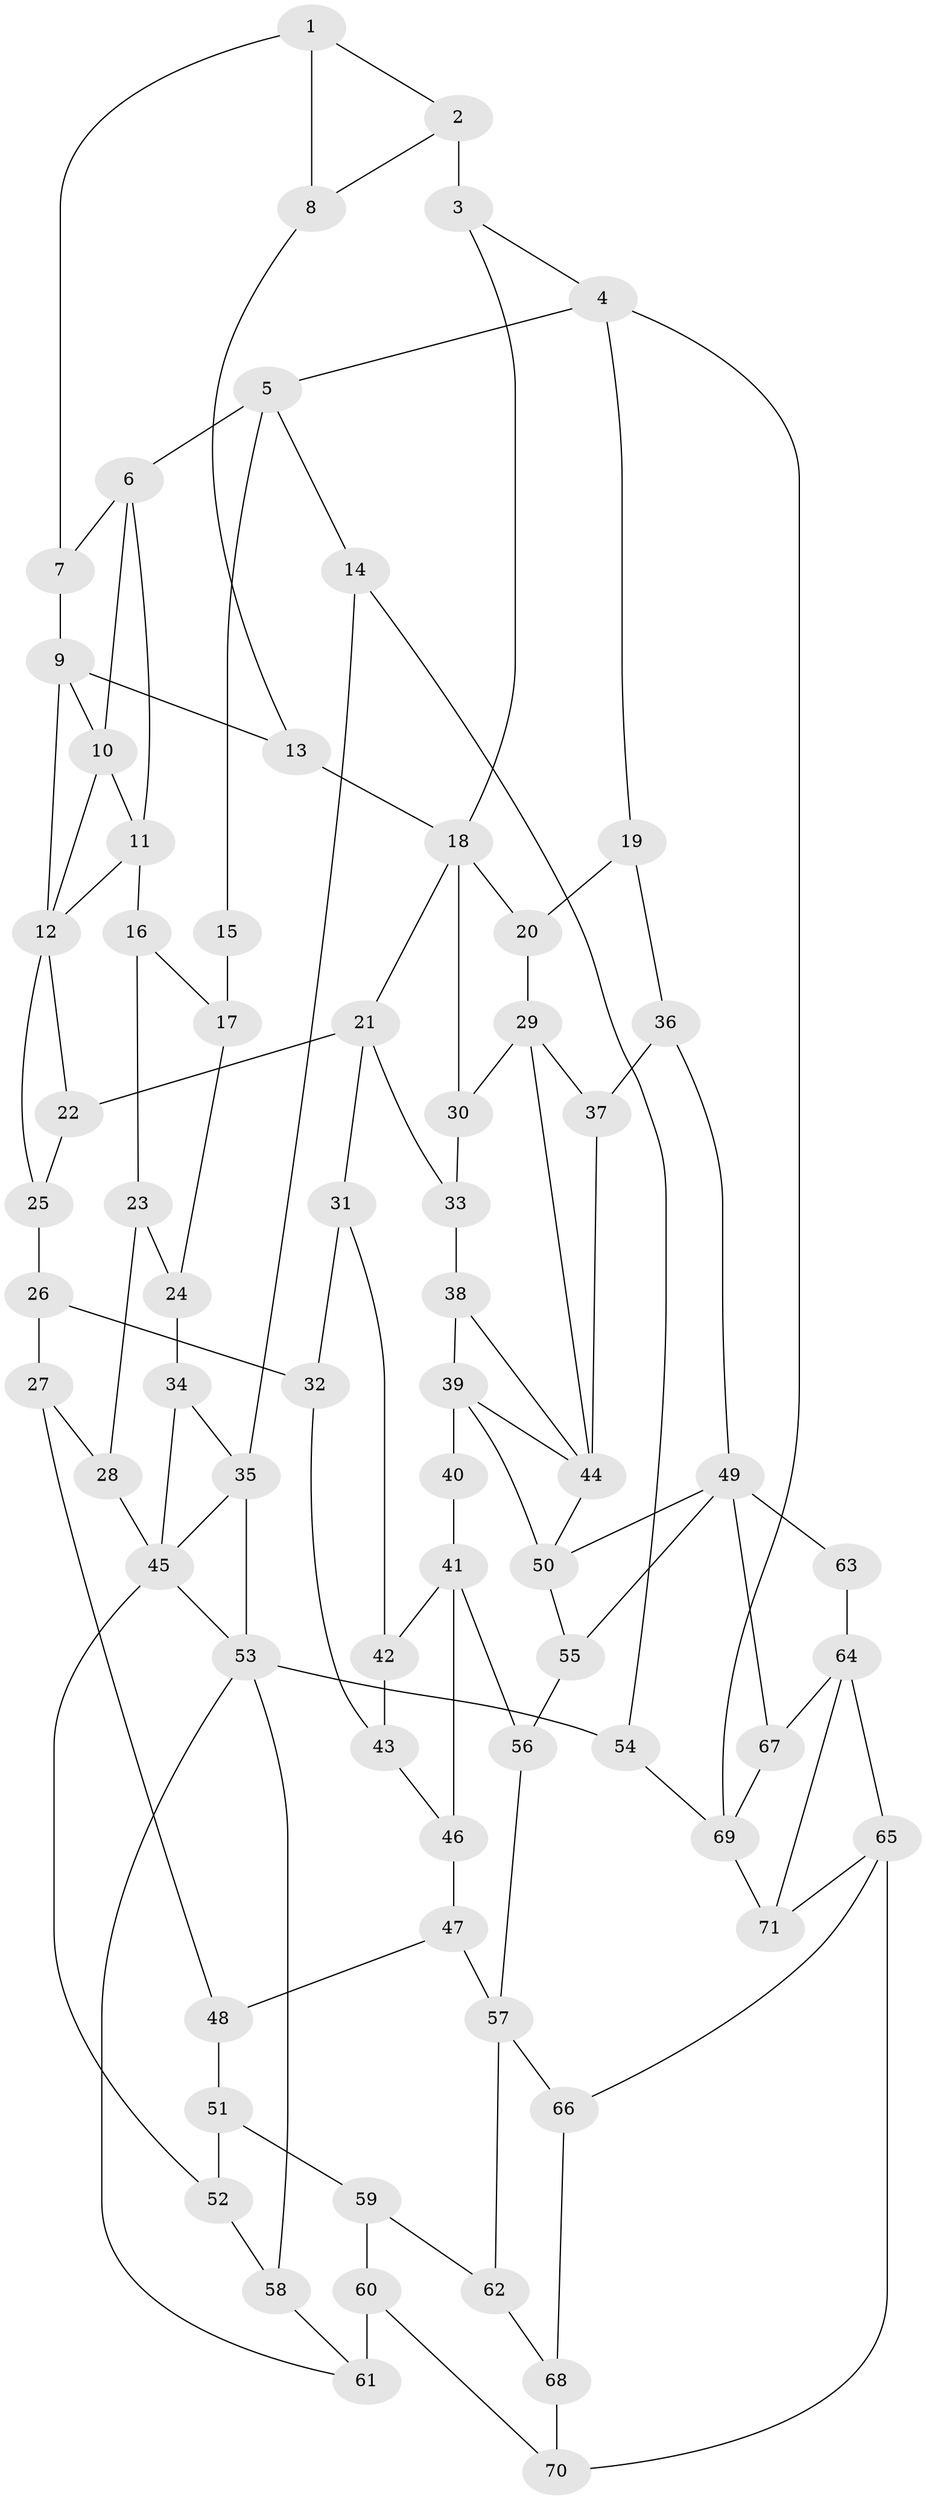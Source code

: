 // original degree distribution, {3: 0.014184397163120567, 4: 0.2553191489361702, 6: 0.23404255319148937, 5: 0.49645390070921985}
// Generated by graph-tools (version 1.1) at 2025/38/03/09/25 02:38:22]
// undirected, 71 vertices, 119 edges
graph export_dot {
graph [start="1"]
  node [color=gray90,style=filled];
  1;
  2;
  3;
  4;
  5;
  6;
  7;
  8;
  9;
  10;
  11;
  12;
  13;
  14;
  15;
  16;
  17;
  18;
  19;
  20;
  21;
  22;
  23;
  24;
  25;
  26;
  27;
  28;
  29;
  30;
  31;
  32;
  33;
  34;
  35;
  36;
  37;
  38;
  39;
  40;
  41;
  42;
  43;
  44;
  45;
  46;
  47;
  48;
  49;
  50;
  51;
  52;
  53;
  54;
  55;
  56;
  57;
  58;
  59;
  60;
  61;
  62;
  63;
  64;
  65;
  66;
  67;
  68;
  69;
  70;
  71;
  1 -- 2 [weight=1.0];
  1 -- 7 [weight=1.0];
  1 -- 8 [weight=1.0];
  2 -- 3 [weight=4.0];
  2 -- 8 [weight=1.0];
  3 -- 4 [weight=1.0];
  3 -- 18 [weight=1.0];
  4 -- 5 [weight=1.0];
  4 -- 19 [weight=1.0];
  4 -- 69 [weight=1.0];
  5 -- 6 [weight=2.0];
  5 -- 14 [weight=2.0];
  5 -- 15 [weight=2.0];
  6 -- 7 [weight=1.0];
  6 -- 10 [weight=1.0];
  6 -- 11 [weight=1.0];
  7 -- 9 [weight=1.0];
  8 -- 13 [weight=1.0];
  9 -- 10 [weight=1.0];
  9 -- 12 [weight=1.0];
  9 -- 13 [weight=1.0];
  10 -- 11 [weight=1.0];
  10 -- 12 [weight=1.0];
  11 -- 12 [weight=1.0];
  11 -- 16 [weight=1.0];
  12 -- 22 [weight=1.0];
  12 -- 25 [weight=1.0];
  13 -- 18 [weight=1.0];
  14 -- 35 [weight=1.0];
  14 -- 54 [weight=1.0];
  15 -- 17 [weight=4.0];
  16 -- 17 [weight=1.0];
  16 -- 23 [weight=1.0];
  17 -- 24 [weight=1.0];
  18 -- 20 [weight=1.0];
  18 -- 21 [weight=1.0];
  18 -- 30 [weight=1.0];
  19 -- 20 [weight=1.0];
  19 -- 36 [weight=1.0];
  20 -- 29 [weight=1.0];
  21 -- 22 [weight=1.0];
  21 -- 31 [weight=2.0];
  21 -- 33 [weight=1.0];
  22 -- 25 [weight=1.0];
  23 -- 24 [weight=1.0];
  23 -- 28 [weight=1.0];
  24 -- 34 [weight=1.0];
  25 -- 26 [weight=1.0];
  26 -- 27 [weight=1.0];
  26 -- 32 [weight=1.0];
  27 -- 28 [weight=1.0];
  27 -- 48 [weight=1.0];
  28 -- 45 [weight=2.0];
  29 -- 30 [weight=2.0];
  29 -- 37 [weight=2.0];
  29 -- 44 [weight=1.0];
  30 -- 33 [weight=1.0];
  31 -- 32 [weight=1.0];
  31 -- 42 [weight=1.0];
  32 -- 43 [weight=1.0];
  33 -- 38 [weight=1.0];
  34 -- 35 [weight=1.0];
  34 -- 45 [weight=1.0];
  35 -- 45 [weight=1.0];
  35 -- 53 [weight=1.0];
  36 -- 37 [weight=1.0];
  36 -- 49 [weight=1.0];
  37 -- 44 [weight=1.0];
  38 -- 39 [weight=1.0];
  38 -- 44 [weight=1.0];
  39 -- 40 [weight=2.0];
  39 -- 44 [weight=1.0];
  39 -- 50 [weight=2.0];
  40 -- 41 [weight=2.0];
  41 -- 42 [weight=1.0];
  41 -- 46 [weight=1.0];
  41 -- 56 [weight=2.0];
  42 -- 43 [weight=1.0];
  43 -- 46 [weight=1.0];
  44 -- 50 [weight=1.0];
  45 -- 52 [weight=1.0];
  45 -- 53 [weight=1.0];
  46 -- 47 [weight=1.0];
  47 -- 48 [weight=1.0];
  47 -- 57 [weight=2.0];
  48 -- 51 [weight=1.0];
  49 -- 50 [weight=1.0];
  49 -- 55 [weight=1.0];
  49 -- 63 [weight=1.0];
  49 -- 67 [weight=1.0];
  50 -- 55 [weight=1.0];
  51 -- 52 [weight=1.0];
  51 -- 59 [weight=1.0];
  52 -- 58 [weight=1.0];
  53 -- 54 [weight=2.0];
  53 -- 58 [weight=1.0];
  53 -- 61 [weight=1.0];
  54 -- 69 [weight=1.0];
  55 -- 56 [weight=1.0];
  56 -- 57 [weight=2.0];
  57 -- 62 [weight=1.0];
  57 -- 66 [weight=1.0];
  58 -- 61 [weight=1.0];
  59 -- 60 [weight=1.0];
  59 -- 62 [weight=1.0];
  60 -- 61 [weight=4.0];
  60 -- 70 [weight=1.0];
  62 -- 68 [weight=1.0];
  63 -- 64 [weight=2.0];
  64 -- 65 [weight=2.0];
  64 -- 67 [weight=1.0];
  64 -- 71 [weight=1.0];
  65 -- 66 [weight=1.0];
  65 -- 70 [weight=1.0];
  65 -- 71 [weight=1.0];
  66 -- 68 [weight=1.0];
  67 -- 69 [weight=1.0];
  68 -- 70 [weight=1.0];
  69 -- 71 [weight=1.0];
}
